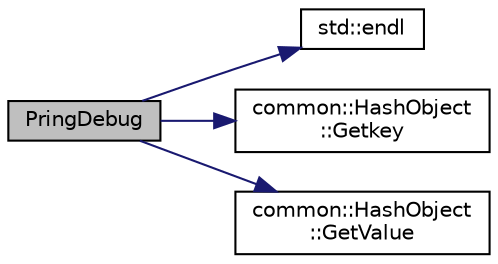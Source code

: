 digraph "PringDebug"
{
 // INTERACTIVE_SVG=YES
 // LATEX_PDF_SIZE
  bgcolor="transparent";
  edge [fontname="Helvetica",fontsize="10",labelfontname="Helvetica",labelfontsize="10"];
  node [fontname="Helvetica",fontsize="10",shape=record];
  rankdir="LR";
  Node1 [label="PringDebug",height=0.2,width=0.4,color="black", fillcolor="grey75", style="filled", fontcolor="black",tooltip=" "];
  Node1 -> Node2 [color="midnightblue",fontsize="10",style="solid",fontname="Helvetica"];
  Node2 [label="std::endl",height=0.2,width=0.4,color="black",URL="/Users/shi-rongliu/html_book_20190607/cppreference-doxygen-web.tag.xml$cpp/io/manip/endl.html#",tooltip=" "];
  Node1 -> Node3 [color="midnightblue",fontsize="10",style="solid",fontname="Helvetica"];
  Node3 [label="common::HashObject\l::Getkey",height=0.2,width=0.4,color="black",URL="$de/dd5/classcommon_1_1HashObject_a427c1ae83059ba3178e292a41bc8bd61.html#a427c1ae83059ba3178e292a41bc8bd61",tooltip=" "];
  Node1 -> Node4 [color="midnightblue",fontsize="10",style="solid",fontname="Helvetica"];
  Node4 [label="common::HashObject\l::GetValue",height=0.2,width=0.4,color="black",URL="$de/dd5/classcommon_1_1HashObject_ac147df914005ba8c736a9b017ac8abdc.html#ac147df914005ba8c736a9b017ac8abdc",tooltip=" "];
}
